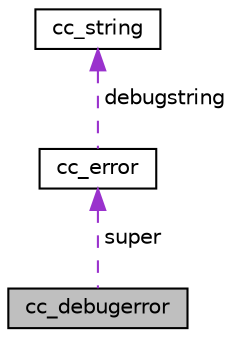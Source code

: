 digraph "cc_debugerror"
{
 // LATEX_PDF_SIZE
  edge [fontname="Helvetica",fontsize="10",labelfontname="Helvetica",labelfontsize="10"];
  node [fontname="Helvetica",fontsize="10",shape=record];
  Node1 [label="cc_debugerror",height=0.2,width=0.4,color="black", fillcolor="grey75", style="filled", fontcolor="black",tooltip=" "];
  Node2 -> Node1 [dir="back",color="darkorchid3",fontsize="10",style="dashed",label=" super" ,fontname="Helvetica"];
  Node2 [label="cc_error",height=0.2,width=0.4,color="black", fillcolor="white", style="filled",URL="$structcc__error.html",tooltip=" "];
  Node3 -> Node2 [dir="back",color="darkorchid3",fontsize="10",style="dashed",label=" debugstring" ,fontname="Helvetica"];
  Node3 [label="cc_string",height=0.2,width=0.4,color="black", fillcolor="white", style="filled",URL="$structcc__string.html",tooltip="The cc_string type is a C ADT for ASCII string management."];
}
